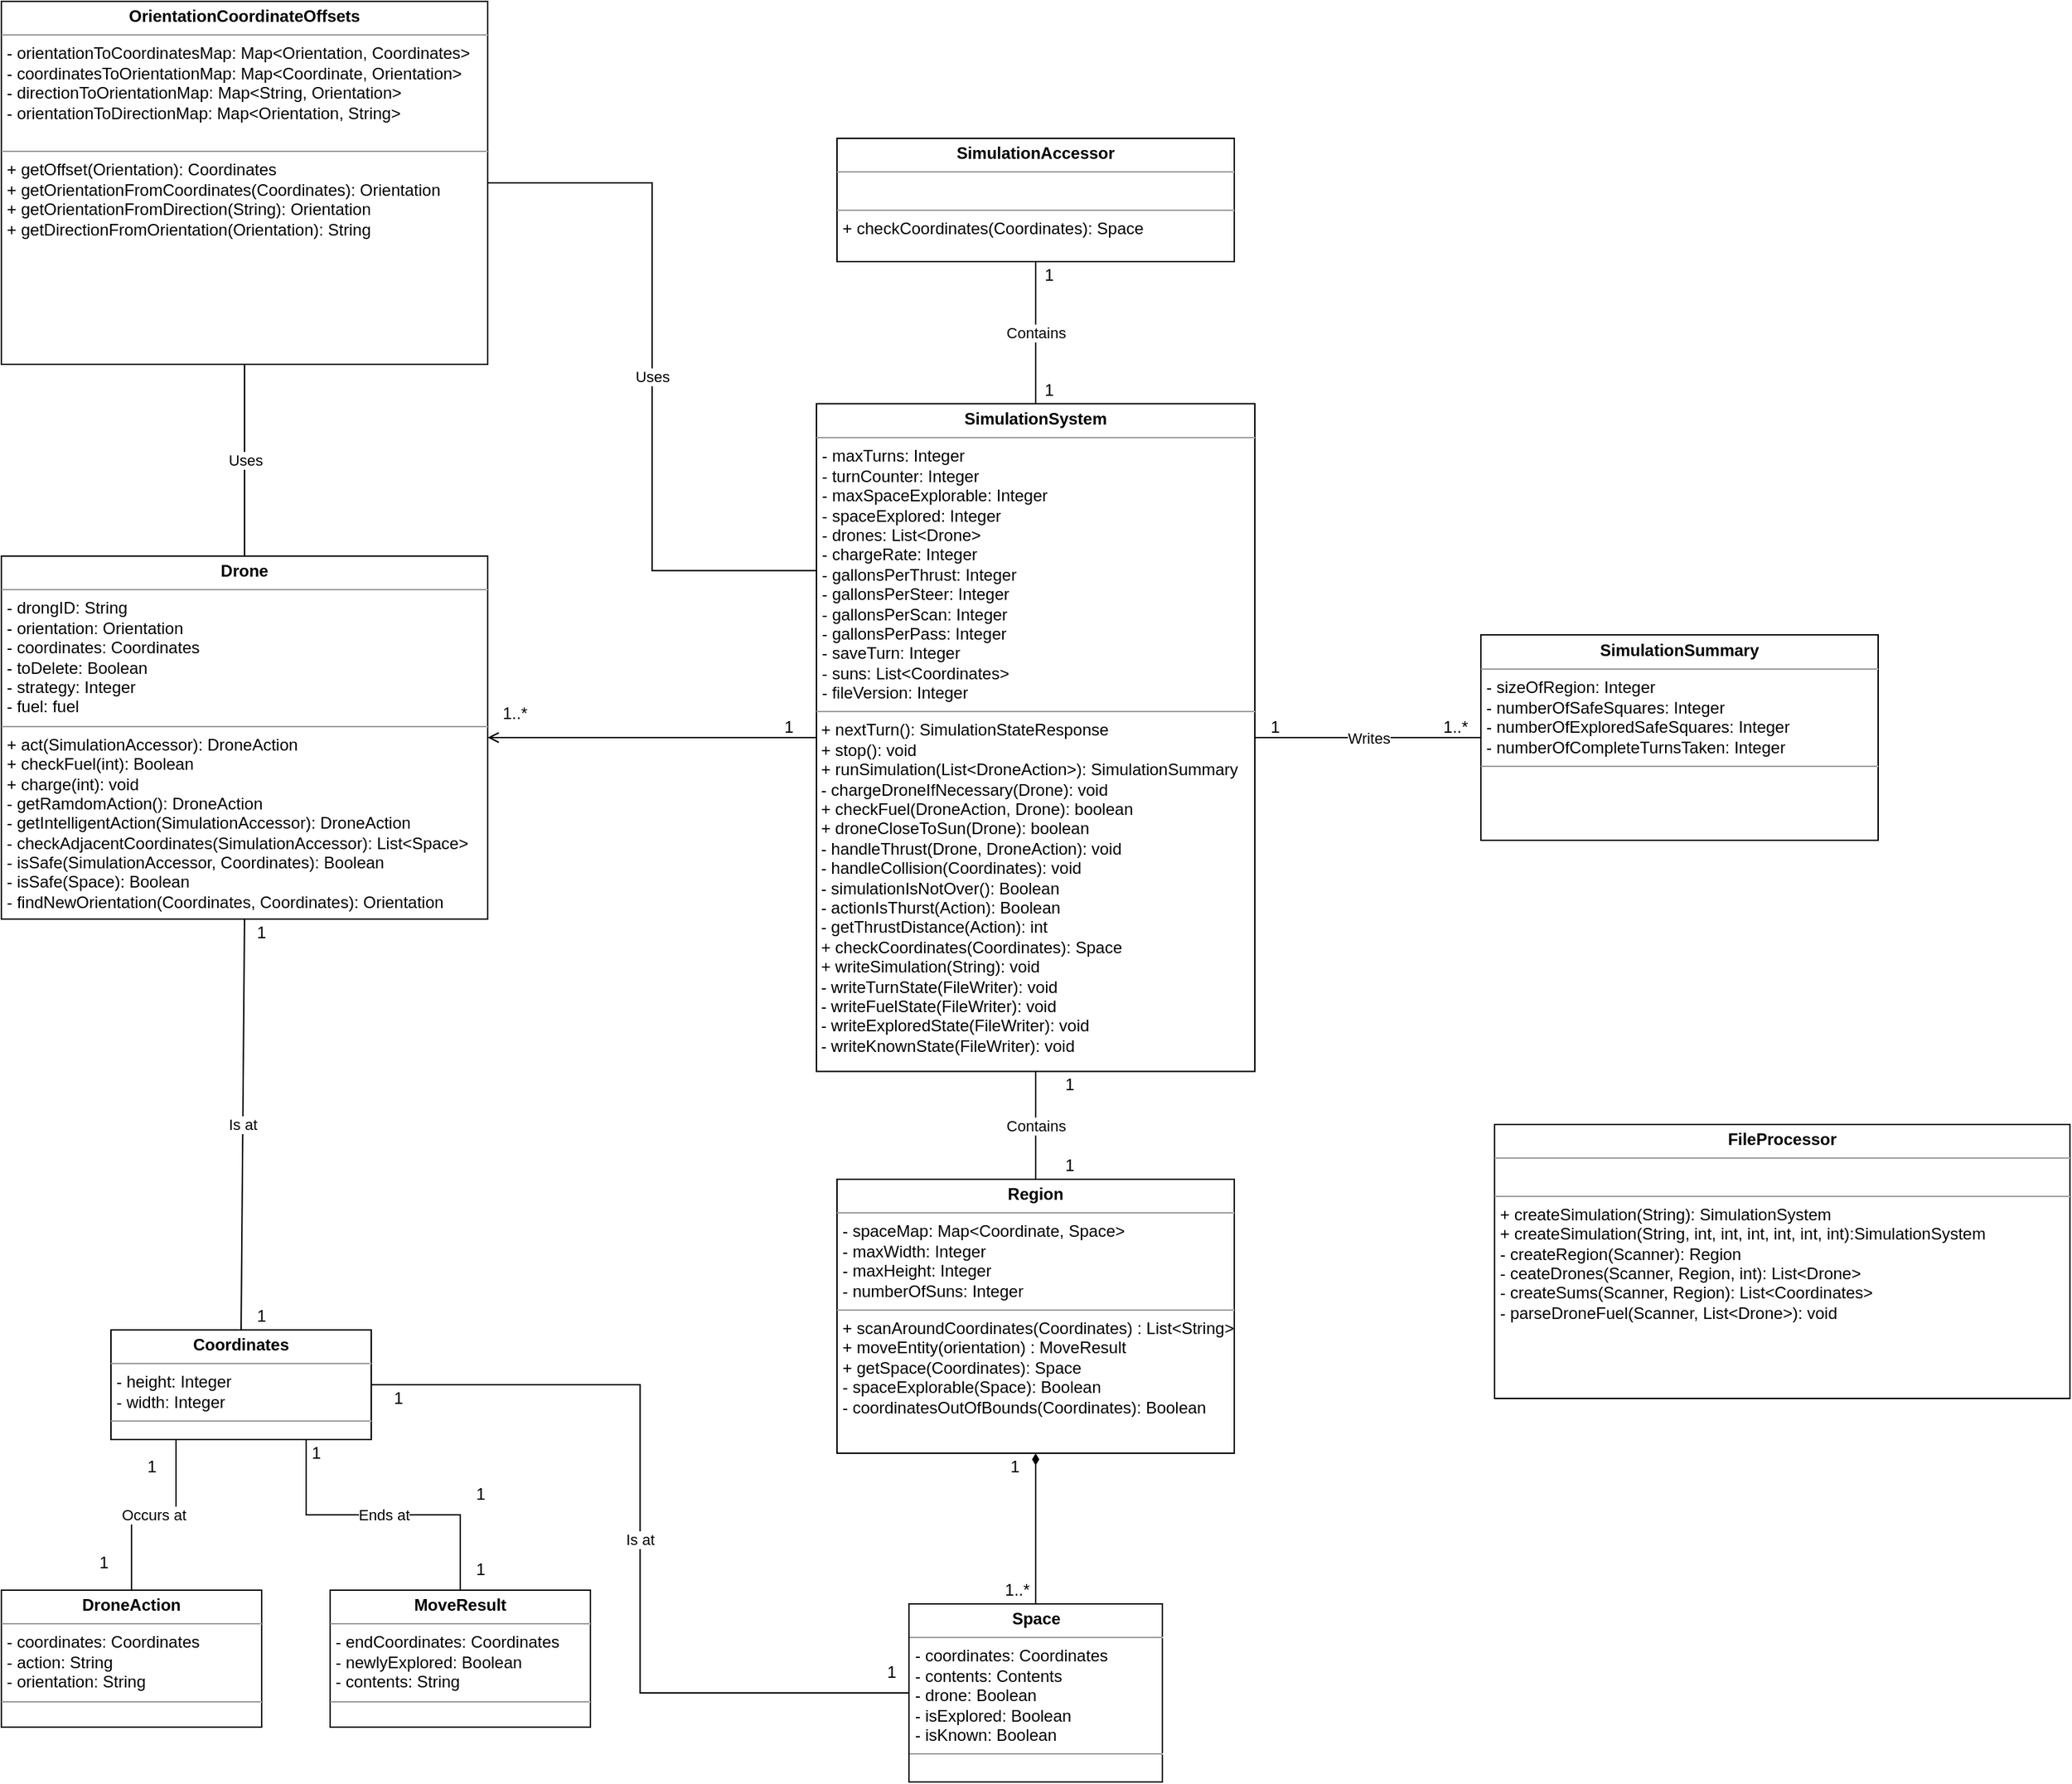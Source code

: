 <mxfile version="12.9.11" type="device"><diagram name="Copy of Page-1" id="5SfpLeDk5XvXqXmt-4mr"><mxGraphModel dx="1333" dy="1628" grid="1" gridSize="10" guides="1" tooltips="1" connect="1" arrows="1" fold="1" page="1" pageScale="1" pageWidth="850" pageHeight="1100" background="#ffffff" math="0" shadow="0"><root><mxCell id="59lSTnm4KR1USCIfCe0m-0"/><mxCell id="59lSTnm4KR1USCIfCe0m-1" parent="59lSTnm4KR1USCIfCe0m-0"/><mxCell id="uv39i1di2j0Zp7l3vfiI-0" value="Contains" style="edgeStyle=orthogonalEdgeStyle;rounded=0;orthogonalLoop=1;jettySize=auto;html=1;exitX=0.5;exitY=1;exitDx=0;exitDy=0;entryX=0.5;entryY=0;entryDx=0;entryDy=0;endArrow=none;endFill=0;startArrow=none;startFill=0;targetPerimeterSpacing=50;" parent="59lSTnm4KR1USCIfCe0m-1" source="59lSTnm4KR1USCIfCe0m-3" target="59lSTnm4KR1USCIfCe0m-6" edge="1"><mxGeometry relative="1" as="geometry"/></mxCell><mxCell id="59lSTnm4KR1USCIfCe0m-3" value="&lt;p style=&quot;margin: 0px ; margin-top: 4px ; text-align: center&quot;&gt;&lt;b&gt;SimulationSystem&lt;/b&gt;&lt;/p&gt;&lt;hr size=&quot;1&quot;&gt;&lt;p style=&quot;margin: 0px ; margin-left: 4px&quot;&gt;- maxTurns: Integer&lt;/p&gt;&lt;p style=&quot;margin: 0px ; margin-left: 4px&quot;&gt;- turnCounter: Integer&lt;/p&gt;&lt;p style=&quot;margin: 0px ; margin-left: 4px&quot;&gt;- maxSpaceExplorable: Integer&lt;/p&gt;&lt;p style=&quot;margin: 0px ; margin-left: 4px&quot;&gt;- spaceExplored: Integer&lt;/p&gt;&lt;p style=&quot;margin: 0px ; margin-left: 4px&quot;&gt;- drones: List&amp;lt;Drone&amp;gt;&lt;/p&gt;&lt;p style=&quot;margin: 0px ; margin-left: 4px&quot;&gt;- chargeRate: Integer&lt;/p&gt;&lt;p style=&quot;margin: 0px ; margin-left: 4px&quot;&gt;- gallonsPerThrust: Integer&lt;/p&gt;&lt;p style=&quot;margin: 0px ; margin-left: 4px&quot;&gt;- gallonsPerSteer: Integer&lt;/p&gt;&lt;p style=&quot;margin: 0px ; margin-left: 4px&quot;&gt;- gallonsPerScan: Integer&lt;/p&gt;&lt;p style=&quot;margin: 0px ; margin-left: 4px&quot;&gt;- gallonsPerPass: Integer&lt;/p&gt;&lt;p style=&quot;margin: 0px ; margin-left: 4px&quot;&gt;- saveTurn: Integer&lt;/p&gt;&lt;p style=&quot;margin: 0px ; margin-left: 4px&quot;&gt;- suns: List&amp;lt;Coordinates&amp;gt;&lt;/p&gt;&lt;p style=&quot;margin: 0px ; margin-left: 4px&quot;&gt;- fileVersion: Integer&lt;/p&gt;&lt;hr size=&quot;1&quot;&gt;&lt;p style=&quot;margin: 0px ; margin-left: 4px&quot;&gt;&lt;/p&gt;&amp;nbsp;+ nextTurn(): SimulationStateResponse&lt;br&gt;&amp;nbsp;+ stop(): void&lt;br&gt;&amp;nbsp;+ runSimulation(List&amp;lt;DroneAction&amp;gt;): SimulationSummary&lt;br&gt;&amp;nbsp;- chargeDroneIfNecessary(Drone): void&lt;br&gt;&amp;nbsp;+ checkFuel(DroneAction, Drone): boolean&lt;br&gt;&amp;nbsp;+ droneCloseToSun(Drone): boolean&lt;br&gt;&amp;nbsp;- handleThrust(Drone, DroneAction): void&lt;br&gt;&amp;nbsp;- handleCollision(Coordinates): void&lt;br&gt;&amp;nbsp;- simulationIsNotOver(): Boolean&lt;br&gt;&amp;nbsp;- actionIsThurst(Action): Boolean&lt;br&gt;&amp;nbsp;- getThrustDistance(Action): int&lt;br&gt;&amp;nbsp;+ checkCoordinates(Coordinates): Space&lt;br&gt;&amp;nbsp;+ writeSimulation(String): void&lt;br&gt;&amp;nbsp;- writeTurnState(FileWriter): void&lt;br&gt;&amp;nbsp;- writeFuelState(FileWriter): void&lt;br&gt;&amp;nbsp;- writeExploredState(FileWriter): void&lt;br&gt;&amp;nbsp;- writeKnownState(FileWriter): void&lt;br&gt;&lt;p style=&quot;margin: 0px 0px 0px 4px&quot;&gt;&lt;br&gt;&lt;/p&gt;" style="verticalAlign=top;align=left;overflow=fill;fontSize=12;fontFamily=Helvetica;html=1;rounded=0;shadow=0;comic=0;labelBackgroundColor=none;strokeWidth=1" parent="59lSTnm4KR1USCIfCe0m-1" vertex="1"><mxGeometry x="955" y="-56.25" width="320" height="487.5" as="geometry"/></mxCell><mxCell id="7eehY4_amQdBpkx6yudO-5" style="edgeStyle=orthogonalEdgeStyle;rounded=0;orthogonalLoop=1;jettySize=auto;html=1;exitX=1;exitY=0.5;exitDx=0;exitDy=0;entryX=0;entryY=0.5;entryDx=0;entryDy=0;startArrow=open;startFill=0;endArrow=none;endFill=0;targetPerimeterSpacing=50;" parent="59lSTnm4KR1USCIfCe0m-1" source="59lSTnm4KR1USCIfCe0m-5" target="59lSTnm4KR1USCIfCe0m-3" edge="1"><mxGeometry relative="1" as="geometry"/></mxCell><mxCell id="59lSTnm4KR1USCIfCe0m-5" value="&lt;p style=&quot;margin: 0px ; margin-top: 4px ; text-align: center&quot;&gt;&lt;b&gt;Drone&lt;/b&gt;&lt;/p&gt;&lt;hr size=&quot;1&quot;&gt;&lt;p style=&quot;margin: 0px ; margin-left: 4px&quot;&gt;- drongID: String&lt;/p&gt;&lt;p style=&quot;margin: 0px ; margin-left: 4px&quot;&gt;- orientation: Orientation&lt;/p&gt;&lt;p style=&quot;margin: 0px ; margin-left: 4px&quot;&gt;- coordinates: Coordinates&lt;/p&gt;&lt;p style=&quot;margin: 0px ; margin-left: 4px&quot;&gt;- toDelete: Boolean&lt;/p&gt;&lt;p style=&quot;margin: 0px ; margin-left: 4px&quot;&gt;- strategy: Integer&lt;/p&gt;&lt;p style=&quot;margin: 0px ; margin-left: 4px&quot;&gt;- fuel: fuel&lt;/p&gt;&lt;hr size=&quot;1&quot;&gt;&lt;p style=&quot;margin: 0px ; margin-left: 4px&quot;&gt;+ act(SimulationAccessor): DroneAction&lt;/p&gt;&lt;p style=&quot;margin: 0px ; margin-left: 4px&quot;&gt;+ checkFuel(int): Boolean&lt;/p&gt;&lt;p style=&quot;margin: 0px ; margin-left: 4px&quot;&gt;+ charge(int): void&lt;/p&gt;&lt;p style=&quot;margin: 0px ; margin-left: 4px&quot;&gt;- getRamdomAction(): DroneAction&lt;/p&gt;&lt;p style=&quot;margin: 0px ; margin-left: 4px&quot;&gt;- getIntelligentAction(SimulationAccessor): DroneAction&lt;/p&gt;&lt;p style=&quot;margin: 0px ; margin-left: 4px&quot;&gt;- checkAdjacentCoordinates(SimulationAccessor): List&amp;lt;Space&amp;gt;&lt;/p&gt;&lt;p style=&quot;margin: 0px ; margin-left: 4px&quot;&gt;- isSafe(SimulationAccessor, Coordinates): Boolean&lt;/p&gt;&lt;p style=&quot;margin: 0px ; margin-left: 4px&quot;&gt;- isSafe(Space): Boolean&lt;/p&gt;&lt;p style=&quot;margin: 0px ; margin-left: 4px&quot;&gt;- findNewOrientation(Coordinates, Coordinates): Orientation&lt;/p&gt;&lt;p style=&quot;margin: 0px ; margin-left: 4px&quot;&gt;&lt;br&gt;&lt;/p&gt;" style="verticalAlign=top;align=left;overflow=fill;fontSize=12;fontFamily=Helvetica;html=1;rounded=0;shadow=0;comic=0;labelBackgroundColor=none;strokeWidth=1" parent="59lSTnm4KR1USCIfCe0m-1" vertex="1"><mxGeometry x="360" y="55" width="355" height="265" as="geometry"/></mxCell><mxCell id="59lSTnm4KR1USCIfCe0m-6" value="&lt;p style=&quot;margin: 0px ; margin-top: 4px ; text-align: center&quot;&gt;&lt;b&gt;Region&lt;/b&gt;&lt;/p&gt;&lt;hr size=&quot;1&quot;&gt;&lt;p style=&quot;margin: 0px ; margin-left: 4px&quot;&gt;- spaceMap: Map&amp;lt;Coordinate, Space&amp;gt;&lt;/p&gt;&lt;p style=&quot;margin: 0px ; margin-left: 4px&quot;&gt;- maxWidth: Integer&lt;/p&gt;&lt;p style=&quot;margin: 0px ; margin-left: 4px&quot;&gt;- maxHeight: Integer&lt;/p&gt;&lt;p style=&quot;margin: 0px ; margin-left: 4px&quot;&gt;- numberOfSuns: Integer&lt;/p&gt;&lt;hr size=&quot;1&quot;&gt;&lt;p style=&quot;margin: 0px ; margin-left: 4px&quot;&gt;+ scanAroundCoordinates(Coordinates) : List&amp;lt;String&amp;gt;&lt;/p&gt;&lt;p style=&quot;margin: 0px ; margin-left: 4px&quot;&gt;+ moveEntity(orientation) : MoveResult&lt;/p&gt;&lt;p style=&quot;margin: 0px ; margin-left: 4px&quot;&gt;+ getSpace(Coordinates): Space&lt;/p&gt;&lt;p style=&quot;margin: 0px ; margin-left: 4px&quot;&gt;- spaceExplorable(Space): Boolean&lt;br&gt;&lt;/p&gt;&lt;p style=&quot;margin: 0px ; margin-left: 4px&quot;&gt;- coordinatesOutOfBounds(Coordinates): Boolean&lt;/p&gt;&lt;p style=&quot;margin: 0px ; margin-left: 4px&quot;&gt;&lt;br&gt;&lt;/p&gt;" style="verticalAlign=top;align=left;overflow=fill;fontSize=12;fontFamily=Helvetica;html=1;rounded=0;shadow=0;comic=0;labelBackgroundColor=none;strokeWidth=1" parent="59lSTnm4KR1USCIfCe0m-1" vertex="1"><mxGeometry x="970" y="510" width="290" height="200" as="geometry"/></mxCell><mxCell id="7eehY4_amQdBpkx6yudO-3" style="edgeStyle=orthogonalEdgeStyle;rounded=0;orthogonalLoop=1;jettySize=auto;html=1;exitX=0.5;exitY=0;exitDx=0;exitDy=0;entryX=0.5;entryY=1;entryDx=0;entryDy=0;startArrow=none;startFill=0;endArrow=diamondThin;endFill=1;targetPerimeterSpacing=50;" parent="59lSTnm4KR1USCIfCe0m-1" source="59lSTnm4KR1USCIfCe0m-8" target="59lSTnm4KR1USCIfCe0m-6" edge="1"><mxGeometry relative="1" as="geometry"/></mxCell><mxCell id="59lSTnm4KR1USCIfCe0m-8" value="&lt;p style=&quot;margin: 0px ; margin-top: 4px ; text-align: center&quot;&gt;&lt;b&gt;Space&lt;/b&gt;&lt;/p&gt;&lt;hr size=&quot;1&quot;&gt;&lt;p style=&quot;margin: 0px ; margin-left: 4px&quot;&gt;- coordinates: Coordinates&lt;/p&gt;&lt;p style=&quot;margin: 0px ; margin-left: 4px&quot;&gt;- contents: Contents&lt;/p&gt;&lt;p style=&quot;margin: 0px ; margin-left: 4px&quot;&gt;- drone: Boolean&lt;/p&gt;&lt;p style=&quot;margin: 0px ; margin-left: 4px&quot;&gt;- isExplored: Boolean&lt;/p&gt;&lt;p style=&quot;margin: 0px ; margin-left: 4px&quot;&gt;- isKnown: Boolean&lt;/p&gt;&lt;hr size=&quot;1&quot;&gt;&lt;p style=&quot;margin: 0px ; margin-left: 4px&quot;&gt;&lt;br&gt;&lt;/p&gt;" style="verticalAlign=top;align=left;overflow=fill;fontSize=12;fontFamily=Helvetica;html=1;rounded=0;shadow=0;comic=0;labelBackgroundColor=none;strokeWidth=1" parent="59lSTnm4KR1USCIfCe0m-1" vertex="1"><mxGeometry x="1022.5" y="820" width="185" height="130" as="geometry"/></mxCell><mxCell id="7eehY4_amQdBpkx6yudO-9" value="Is at" style="edgeStyle=orthogonalEdgeStyle;rounded=0;orthogonalLoop=1;jettySize=auto;html=1;exitX=1;exitY=0.5;exitDx=0;exitDy=0;entryX=0;entryY=0.5;entryDx=0;entryDy=0;startArrow=none;startFill=0;endArrow=none;endFill=0;targetPerimeterSpacing=50;" parent="59lSTnm4KR1USCIfCe0m-1" source="59lSTnm4KR1USCIfCe0m-10" target="59lSTnm4KR1USCIfCe0m-8" edge="1"><mxGeometry relative="1" as="geometry"/></mxCell><mxCell id="7eehY4_amQdBpkx6yudO-14" value="Occurs at" style="edgeStyle=orthogonalEdgeStyle;rounded=0;orthogonalLoop=1;jettySize=auto;html=1;exitX=0.25;exitY=1;exitDx=0;exitDy=0;entryX=0.5;entryY=0;entryDx=0;entryDy=0;startArrow=none;startFill=0;endArrow=none;endFill=0;targetPerimeterSpacing=50;" parent="59lSTnm4KR1USCIfCe0m-1" source="59lSTnm4KR1USCIfCe0m-10" target="OOZ_RJl0WrJFB74rmdFn-1" edge="1"><mxGeometry relative="1" as="geometry"/></mxCell><mxCell id="7eehY4_amQdBpkx6yudO-15" value="Ends at" style="edgeStyle=orthogonalEdgeStyle;rounded=0;orthogonalLoop=1;jettySize=auto;html=1;exitX=0.75;exitY=1;exitDx=0;exitDy=0;entryX=0.5;entryY=0;entryDx=0;entryDy=0;startArrow=none;startFill=0;endArrow=none;endFill=0;targetPerimeterSpacing=50;" parent="59lSTnm4KR1USCIfCe0m-1" source="59lSTnm4KR1USCIfCe0m-10" target="OOZ_RJl0WrJFB74rmdFn-2" edge="1"><mxGeometry relative="1" as="geometry"/></mxCell><mxCell id="59lSTnm4KR1USCIfCe0m-10" value="&lt;p style=&quot;margin: 0px ; margin-top: 4px ; text-align: center&quot;&gt;&lt;b&gt;Coordinates&lt;/b&gt;&lt;/p&gt;&lt;hr size=&quot;1&quot;&gt;&lt;p style=&quot;margin: 0px ; margin-left: 4px&quot;&gt;- height: Integer&lt;/p&gt;&lt;p style=&quot;margin: 0px ; margin-left: 4px&quot;&gt;- width: Integer&lt;/p&gt;&lt;hr size=&quot;1&quot;&gt;&lt;p style=&quot;margin: 0px ; margin-left: 4px&quot;&gt;&lt;br&gt;&lt;/p&gt;" style="verticalAlign=top;align=left;overflow=fill;fontSize=12;fontFamily=Helvetica;html=1;rounded=0;shadow=0;comic=0;labelBackgroundColor=none;strokeWidth=1" parent="59lSTnm4KR1USCIfCe0m-1" vertex="1"><mxGeometry x="440" y="620" width="190" height="80" as="geometry"/></mxCell><mxCell id="LHwPTOjBfaHMRT_nRvwf-1" value="1" style="text;html=1;strokeColor=none;fillColor=none;align=center;verticalAlign=middle;whiteSpace=wrap;rounded=0;" parent="59lSTnm4KR1USCIfCe0m-1" vertex="1"><mxGeometry x="1080" y="710" width="40" height="20" as="geometry"/></mxCell><mxCell id="LHwPTOjBfaHMRT_nRvwf-2" value="&amp;nbsp;1..*" style="text;html=1;strokeColor=none;fillColor=none;align=center;verticalAlign=middle;whiteSpace=wrap;rounded=0;" parent="59lSTnm4KR1USCIfCe0m-1" vertex="1"><mxGeometry x="1080" y="800" width="40" height="20" as="geometry"/></mxCell><mxCell id="LHwPTOjBfaHMRT_nRvwf-5" value="1..*" style="text;html=1;strokeColor=none;fillColor=none;align=center;verticalAlign=middle;whiteSpace=wrap;rounded=0;" parent="59lSTnm4KR1USCIfCe0m-1" vertex="1"><mxGeometry x="715" y="160" width="40" height="20" as="geometry"/></mxCell><mxCell id="LHwPTOjBfaHMRT_nRvwf-6" value="Is at" style="endArrow=none;html=1;entryX=0.5;entryY=1;entryDx=0;entryDy=0;exitX=0.5;exitY=0;exitDx=0;exitDy=0;endFill=0;" parent="59lSTnm4KR1USCIfCe0m-1" source="59lSTnm4KR1USCIfCe0m-10" target="59lSTnm4KR1USCIfCe0m-5" edge="1"><mxGeometry width="50" height="50" relative="1" as="geometry"><mxPoint x="150" y="460" as="sourcePoint"/><mxPoint x="200" y="410" as="targetPoint"/></mxGeometry></mxCell><mxCell id="LHwPTOjBfaHMRT_nRvwf-7" value="1" style="text;html=1;strokeColor=none;fillColor=none;align=center;verticalAlign=middle;whiteSpace=wrap;rounded=0;" parent="59lSTnm4KR1USCIfCe0m-1" vertex="1"><mxGeometry x="630" y="660" width="40" height="20" as="geometry"/></mxCell><mxCell id="LHwPTOjBfaHMRT_nRvwf-8" value="1" style="text;html=1;strokeColor=none;fillColor=none;align=center;verticalAlign=middle;whiteSpace=wrap;rounded=0;" parent="59lSTnm4KR1USCIfCe0m-1" vertex="1"><mxGeometry x="530" y="600" width="40" height="20" as="geometry"/></mxCell><mxCell id="OOZ_RJl0WrJFB74rmdFn-1" value="&lt;p style=&quot;margin: 0px ; margin-top: 4px ; text-align: center&quot;&gt;&lt;b&gt;DroneAction&lt;/b&gt;&lt;/p&gt;&lt;hr size=&quot;1&quot;&gt;&lt;p style=&quot;margin: 0px ; margin-left: 4px&quot;&gt;- coordinates: Coordinates&lt;/p&gt;&lt;p style=&quot;margin: 0px ; margin-left: 4px&quot;&gt;- action: String&lt;/p&gt;&lt;p style=&quot;margin: 0px ; margin-left: 4px&quot;&gt;- orientation: String&lt;/p&gt;&lt;hr size=&quot;1&quot;&gt;&lt;p style=&quot;margin: 0px ; margin-left: 4px&quot;&gt;&lt;br&gt;&lt;/p&gt;" style="verticalAlign=top;align=left;overflow=fill;fontSize=12;fontFamily=Helvetica;html=1;rounded=0;shadow=0;comic=0;labelBackgroundColor=none;strokeWidth=1" parent="59lSTnm4KR1USCIfCe0m-1" vertex="1"><mxGeometry x="360" y="810" width="190" height="100" as="geometry"/></mxCell><mxCell id="OOZ_RJl0WrJFB74rmdFn-2" value="&lt;p style=&quot;margin: 0px ; margin-top: 4px ; text-align: center&quot;&gt;&lt;b&gt;MoveResult&lt;/b&gt;&lt;/p&gt;&lt;hr size=&quot;1&quot;&gt;&lt;p style=&quot;margin: 0px ; margin-left: 4px&quot;&gt;- endCoordinates: Coordinates&lt;br&gt;&lt;/p&gt;&lt;p style=&quot;margin: 0px ; margin-left: 4px&quot;&gt;- newlyExplored: Boolean&lt;/p&gt;&lt;p style=&quot;margin: 0px ; margin-left: 4px&quot;&gt;- contents: String&lt;/p&gt;&lt;hr size=&quot;1&quot;&gt;&lt;p style=&quot;margin: 0px ; margin-left: 4px&quot;&gt;&lt;br&gt;&lt;/p&gt;" style="verticalAlign=top;align=left;overflow=fill;fontSize=12;fontFamily=Helvetica;html=1;rounded=0;shadow=0;comic=0;labelBackgroundColor=none;strokeWidth=1" parent="59lSTnm4KR1USCIfCe0m-1" vertex="1"><mxGeometry x="600" y="810" width="190" height="100" as="geometry"/></mxCell><mxCell id="7eehY4_amQdBpkx6yudO-12" value="1" style="text;html=1;strokeColor=none;fillColor=none;align=center;verticalAlign=middle;whiteSpace=wrap;rounded=0;" parent="59lSTnm4KR1USCIfCe0m-1" vertex="1"><mxGeometry x="450" y="710" width="40" height="20" as="geometry"/></mxCell><mxCell id="7eehY4_amQdBpkx6yudO-13" value="1" style="text;html=1;strokeColor=none;fillColor=none;align=center;verticalAlign=middle;whiteSpace=wrap;rounded=0;" parent="59lSTnm4KR1USCIfCe0m-1" vertex="1"><mxGeometry x="415" y="780" width="40" height="20" as="geometry"/></mxCell><mxCell id="7eehY4_amQdBpkx6yudO-17" value="1" style="text;html=1;strokeColor=none;fillColor=none;align=center;verticalAlign=middle;whiteSpace=wrap;rounded=0;" parent="59lSTnm4KR1USCIfCe0m-1" vertex="1"><mxGeometry x="570" y="700" width="40" height="20" as="geometry"/></mxCell><mxCell id="7eehY4_amQdBpkx6yudO-18" value="1" style="text;html=1;strokeColor=none;fillColor=none;align=center;verticalAlign=middle;whiteSpace=wrap;rounded=0;" parent="59lSTnm4KR1USCIfCe0m-1" vertex="1"><mxGeometry x="690" y="730" width="40" height="20" as="geometry"/></mxCell><mxCell id="s1JzgeHs61IuxuhlYvpp-1" value="&lt;p style=&quot;margin: 0px ; margin-top: 4px ; text-align: center&quot;&gt;&lt;b&gt;SimulationSummary&lt;/b&gt;&lt;/p&gt;&lt;hr size=&quot;1&quot;&gt;&lt;p style=&quot;margin: 0px ; margin-left: 4px&quot;&gt;- sizeOfRegion: Integer&lt;/p&gt;&lt;p style=&quot;margin: 0px ; margin-left: 4px&quot;&gt;- numberOfSafeSquares: Integer&lt;/p&gt;&lt;p style=&quot;margin: 0px ; margin-left: 4px&quot;&gt;- numberOfExploredSafeSquares: Integer&lt;/p&gt;&lt;p style=&quot;margin: 0px ; margin-left: 4px&quot;&gt;- numberOfCompleteTurnsTaken: Integer&lt;/p&gt;&lt;hr size=&quot;1&quot;&gt;&lt;p style=&quot;margin: 0px ; margin-left: 4px&quot;&gt;&lt;br&gt;&lt;/p&gt;" style="verticalAlign=top;align=left;overflow=fill;fontSize=12;fontFamily=Helvetica;html=1;rounded=0;shadow=0;comic=0;labelBackgroundColor=none;strokeWidth=1" vertex="1" parent="59lSTnm4KR1USCIfCe0m-1"><mxGeometry x="1440" y="112.5" width="290" height="150" as="geometry"/></mxCell><mxCell id="s1JzgeHs61IuxuhlYvpp-2" value="&lt;p style=&quot;margin: 0px ; margin-top: 4px ; text-align: center&quot;&gt;&lt;b&gt;SimulationAccessor&lt;/b&gt;&lt;/p&gt;&lt;hr size=&quot;1&quot;&gt;&lt;p style=&quot;margin: 0px ; margin-left: 4px&quot;&gt;&lt;br&gt;&lt;/p&gt;&lt;hr size=&quot;1&quot;&gt;&lt;p style=&quot;margin: 0px ; margin-left: 4px&quot;&gt;+ checkCoordinates(Coordinates): Space&lt;/p&gt;" style="verticalAlign=top;align=left;overflow=fill;fontSize=12;fontFamily=Helvetica;html=1;rounded=0;shadow=0;comic=0;labelBackgroundColor=none;strokeWidth=1" vertex="1" parent="59lSTnm4KR1USCIfCe0m-1"><mxGeometry x="970" y="-250" width="290" height="90" as="geometry"/></mxCell><mxCell id="s1JzgeHs61IuxuhlYvpp-4" value="Contains" style="edgeStyle=orthogonalEdgeStyle;rounded=0;orthogonalLoop=1;jettySize=auto;html=1;exitX=0.5;exitY=0;exitDx=0;exitDy=0;entryX=0.5;entryY=1;entryDx=0;entryDy=0;endArrow=none;endFill=0;startArrow=none;startFill=0;targetPerimeterSpacing=50;" edge="1" parent="59lSTnm4KR1USCIfCe0m-1" source="59lSTnm4KR1USCIfCe0m-3" target="s1JzgeHs61IuxuhlYvpp-2"><mxGeometry relative="1" as="geometry"><mxPoint x="1125" y="31.25" as="sourcePoint"/><mxPoint x="655" y="-70" as="targetPoint"/></mxGeometry></mxCell><mxCell id="s1JzgeHs61IuxuhlYvpp-6" value="Writes" style="edgeStyle=orthogonalEdgeStyle;rounded=0;orthogonalLoop=1;jettySize=auto;html=1;exitX=0;exitY=0.5;exitDx=0;exitDy=0;entryX=1;entryY=0.5;entryDx=0;entryDy=0;endArrow=none;endFill=0;startArrow=none;startFill=0;targetPerimeterSpacing=50;" edge="1" parent="59lSTnm4KR1USCIfCe0m-1" source="s1JzgeHs61IuxuhlYvpp-1" target="59lSTnm4KR1USCIfCe0m-3"><mxGeometry relative="1" as="geometry"><mxPoint x="1780" y="371.25" as="sourcePoint"/><mxPoint x="1310" y="270" as="targetPoint"/></mxGeometry></mxCell><mxCell id="s1JzgeHs61IuxuhlYvpp-8" value="&lt;p style=&quot;margin: 0px ; margin-top: 4px ; text-align: center&quot;&gt;&lt;b&gt;OrientationCoordinateOffsets&lt;/b&gt;&lt;/p&gt;&lt;hr size=&quot;1&quot;&gt;&lt;p style=&quot;margin: 0px ; margin-left: 4px&quot;&gt;- orientationToCoordinatesMap: Map&amp;lt;Orientation, Coordinates&amp;gt;&lt;br&gt;&lt;/p&gt;&lt;p style=&quot;margin: 0px ; margin-left: 4px&quot;&gt;- coordinatesToOrientationMap: Map&amp;lt;Coordinate, Orientation&amp;gt;&lt;/p&gt;&lt;p style=&quot;margin: 0px ; margin-left: 4px&quot;&gt;- directionToOrientationMap: Map&amp;lt;String, Orientation&amp;gt;&lt;/p&gt;&lt;p style=&quot;margin: 0px ; margin-left: 4px&quot;&gt;- orientationToDirectionMap: Map&amp;lt;Orientation, String&amp;gt;&lt;/p&gt;&lt;p style=&quot;margin: 0px ; margin-left: 4px&quot;&gt;&lt;br&gt;&lt;/p&gt;&lt;hr size=&quot;1&quot;&gt;&lt;p style=&quot;margin: 0px ; margin-left: 4px&quot;&gt;&lt;span&gt;+ getOffset(Orientation): Coordinates&lt;/span&gt;&lt;br&gt;&lt;/p&gt;&lt;p style=&quot;margin: 0px ; margin-left: 4px&quot;&gt;&lt;span&gt;+ getOrientationFromCoordinates(Coordinates): Orientation&lt;/span&gt;&lt;/p&gt;&lt;p style=&quot;margin: 0px ; margin-left: 4px&quot;&gt;&lt;span&gt;+ getOrientationFromDirection(String): Orientation&lt;/span&gt;&lt;/p&gt;&lt;p style=&quot;margin: 0px ; margin-left: 4px&quot;&gt;&lt;span&gt;+ getDirectionFromOrientation(Orientation): String&lt;/span&gt;&lt;/p&gt;&lt;p style=&quot;margin: 0px ; margin-left: 4px&quot;&gt;&lt;span&gt;&lt;br&gt;&lt;/span&gt;&lt;/p&gt;&lt;p style=&quot;margin: 0px ; margin-left: 4px&quot;&gt;&lt;br&gt;&lt;/p&gt;" style="verticalAlign=top;align=left;overflow=fill;fontSize=12;fontFamily=Helvetica;html=1;rounded=0;shadow=0;comic=0;labelBackgroundColor=none;strokeWidth=1" vertex="1" parent="59lSTnm4KR1USCIfCe0m-1"><mxGeometry x="360" y="-350" width="355" height="265" as="geometry"/></mxCell><mxCell id="s1JzgeHs61IuxuhlYvpp-10" value="1" style="text;html=1;strokeColor=none;fillColor=none;align=center;verticalAlign=middle;whiteSpace=wrap;rounded=0;" vertex="1" parent="59lSTnm4KR1USCIfCe0m-1"><mxGeometry x="1120" y="431.25" width="40" height="20" as="geometry"/></mxCell><mxCell id="s1JzgeHs61IuxuhlYvpp-11" value="1" style="text;html=1;strokeColor=none;fillColor=none;align=center;verticalAlign=middle;whiteSpace=wrap;rounded=0;" vertex="1" parent="59lSTnm4KR1USCIfCe0m-1"><mxGeometry x="1120" y="490" width="40" height="20" as="geometry"/></mxCell><mxCell id="s1JzgeHs61IuxuhlYvpp-12" value="&amp;nbsp;1..*" style="text;html=1;strokeColor=none;fillColor=none;align=center;verticalAlign=middle;whiteSpace=wrap;rounded=0;" vertex="1" parent="59lSTnm4KR1USCIfCe0m-1"><mxGeometry x="1400" y="170" width="40" height="20" as="geometry"/></mxCell><mxCell id="s1JzgeHs61IuxuhlYvpp-15" value="1" style="text;html=1;strokeColor=none;fillColor=none;align=center;verticalAlign=middle;whiteSpace=wrap;rounded=0;" vertex="1" parent="59lSTnm4KR1USCIfCe0m-1"><mxGeometry x="1275" y="170" width="30" height="20" as="geometry"/></mxCell><mxCell id="s1JzgeHs61IuxuhlYvpp-17" value="1" style="text;html=1;strokeColor=none;fillColor=none;align=center;verticalAlign=middle;whiteSpace=wrap;rounded=0;" vertex="1" parent="59lSTnm4KR1USCIfCe0m-1"><mxGeometry x="920" y="170" width="30" height="20" as="geometry"/></mxCell><mxCell id="s1JzgeHs61IuxuhlYvpp-18" value="1" style="text;html=1;strokeColor=none;fillColor=none;align=center;verticalAlign=middle;whiteSpace=wrap;rounded=0;" vertex="1" parent="59lSTnm4KR1USCIfCe0m-1"><mxGeometry x="1110" y="-76.25" width="30" height="20" as="geometry"/></mxCell><mxCell id="s1JzgeHs61IuxuhlYvpp-21" value="1" style="text;html=1;strokeColor=none;fillColor=none;align=center;verticalAlign=middle;whiteSpace=wrap;rounded=0;" vertex="1" parent="59lSTnm4KR1USCIfCe0m-1"><mxGeometry x="690" y="780" width="40" height="30" as="geometry"/></mxCell><mxCell id="s1JzgeHs61IuxuhlYvpp-24" value="1" style="text;html=1;strokeColor=none;fillColor=none;align=center;verticalAlign=middle;whiteSpace=wrap;rounded=0;" vertex="1" parent="59lSTnm4KR1USCIfCe0m-1"><mxGeometry x="990" y="860" width="40" height="20" as="geometry"/></mxCell><mxCell id="s1JzgeHs61IuxuhlYvpp-25" value="1" style="text;html=1;strokeColor=none;fillColor=none;align=center;verticalAlign=middle;whiteSpace=wrap;rounded=0;" vertex="1" parent="59lSTnm4KR1USCIfCe0m-1"><mxGeometry x="530" y="320" width="40" height="20" as="geometry"/></mxCell><mxCell id="s1JzgeHs61IuxuhlYvpp-30" value="Uses" style="edgeStyle=orthogonalEdgeStyle;rounded=0;orthogonalLoop=1;jettySize=auto;html=1;exitX=0.5;exitY=0;exitDx=0;exitDy=0;endArrow=none;endFill=0;startArrow=none;startFill=0;targetPerimeterSpacing=50;entryX=0.5;entryY=1;entryDx=0;entryDy=0;" edge="1" parent="59lSTnm4KR1USCIfCe0m-1" source="59lSTnm4KR1USCIfCe0m-5" target="s1JzgeHs61IuxuhlYvpp-8"><mxGeometry relative="1" as="geometry"><mxPoint x="500" y="27.5" as="sourcePoint"/><mxPoint x="525" y="-56.25" as="targetPoint"/></mxGeometry></mxCell><mxCell id="s1JzgeHs61IuxuhlYvpp-31" value="Uses" style="edgeStyle=orthogonalEdgeStyle;rounded=0;orthogonalLoop=1;jettySize=auto;html=1;exitX=0;exitY=0.25;exitDx=0;exitDy=0;endArrow=none;endFill=0;startArrow=none;startFill=0;targetPerimeterSpacing=50;entryX=1;entryY=0.5;entryDx=0;entryDy=0;" edge="1" parent="59lSTnm4KR1USCIfCe0m-1" source="59lSTnm4KR1USCIfCe0m-3" target="s1JzgeHs61IuxuhlYvpp-8"><mxGeometry relative="1" as="geometry"><mxPoint x="547.5" y="65" as="sourcePoint"/><mxPoint x="547.5" y="-75" as="targetPoint"/></mxGeometry></mxCell><mxCell id="s1JzgeHs61IuxuhlYvpp-36" value="1" style="text;html=1;strokeColor=none;fillColor=none;align=center;verticalAlign=middle;whiteSpace=wrap;rounded=0;" vertex="1" parent="59lSTnm4KR1USCIfCe0m-1"><mxGeometry x="1110" y="-160" width="30" height="20" as="geometry"/></mxCell><mxCell id="s1JzgeHs61IuxuhlYvpp-39" value="&lt;p style=&quot;margin: 0px ; margin-top: 4px ; text-align: center&quot;&gt;&lt;b&gt;FileProcessor&lt;/b&gt;&lt;/p&gt;&lt;hr size=&quot;1&quot;&gt;&lt;p style=&quot;margin: 0px ; margin-left: 4px&quot;&gt;&lt;br&gt;&lt;/p&gt;&lt;hr size=&quot;1&quot;&gt;&lt;p style=&quot;margin: 0px ; margin-left: 4px&quot;&gt;+ createSimulation(String): SimulationSystem&lt;/p&gt;&lt;p style=&quot;margin: 0px ; margin-left: 4px&quot;&gt;+ createSimulation(String, int, int, int, int, int, int):SimulationSystem&lt;/p&gt;&lt;p style=&quot;margin: 0px ; margin-left: 4px&quot;&gt;- createRegion(Scanner): Region&lt;/p&gt;&lt;p style=&quot;margin: 0px ; margin-left: 4px&quot;&gt;- ceateDrones(Scanner, Region, int): List&amp;lt;Drone&amp;gt;&lt;/p&gt;&lt;p style=&quot;margin: 0px ; margin-left: 4px&quot;&gt;- createSums(Scanner, Region): List&amp;lt;Coordinates&amp;gt;&lt;br&gt;- parseDroneFuel(Scanner, List&amp;lt;Drone&amp;gt;): void&lt;/p&gt;" style="verticalAlign=top;align=left;overflow=fill;fontSize=12;fontFamily=Helvetica;html=1;rounded=0;shadow=0;comic=0;labelBackgroundColor=none;strokeWidth=1" vertex="1" parent="59lSTnm4KR1USCIfCe0m-1"><mxGeometry x="1450" y="470" width="420" height="200" as="geometry"/></mxCell></root></mxGraphModel></diagram></mxfile>